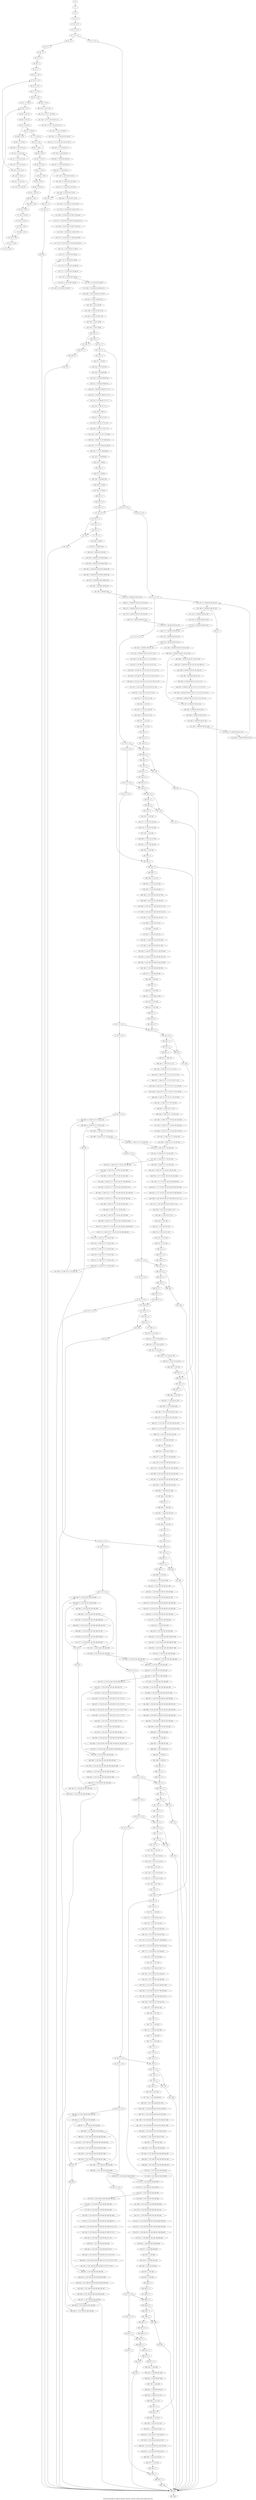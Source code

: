 digraph G {
graph [label="Control-flow-graph for register allocator (function _process_thread_shell_netperf_process)"]
0[label="0, 0: "];
1[label="1, 1: "];
2[label="2, 2: 0 "];
3[label="3, 3: 0 1 2 "];
4[label="4, 5: 0 1 2 3 4 "];
5[label="5, 6: 0 1 2 3 4 "];
6[label="6, 7: 0 1 2 3 4 "];
7[label="7, 8: 0 1 2 3 4 "];
8[label="8, 9: 0 1 2 3 4 "];
9[label="9, 10: 0 1 2 3 4 "];
10[label="10, 11: 0 1 2 3 4 "];
11[label="11, 12: 0 1 2 3 4 "];
12[label="12, 13: 0 1 2 3 4 "];
13[label="13, 14: 0 1 2 3 4 "];
14[label="14, 15: 0 1 2 3 4 "];
15[label="15, 16: 0 1 2 3 4 "];
16[label="16, 17: 0 1 2 3 4 "];
17[label="17, 18: 0 1 2 3 4 "];
18[label="18, 19: 0 1 2 3 4 "];
19[label="19, 20: 0 1 2 3 4 "];
20[label="20, 21: 0 1 2 3 4 "];
21[label="21, 22: 0 1 2 3 4 "];
22[label="22, 23: 0 1 2 3 4 "];
23[label="23, 24: 0 1 2 3 4 "];
24[label="24, 25: 0 1 2 3 4 "];
25[label="25, 26: 0 1 2 3 4 "];
26[label="26, 27: 0 1 2 3 4 "];
27[label="27, 28: 0 1 2 3 4 "];
28[label="28, 29: 0 1 2 3 4 "];
29[label="29, 30: 0 1 2 3 4 "];
30[label="30, 31: 0 1 2 3 4 "];
31[label="31, 32: 0 1 2 3 4 "];
32[label="32, 33: 0 1 2 3 4 "];
33[label="33, 34: 0 1 2 3 4 "];
34[label="34, 35: 0 1 2 3 4 "];
35[label="35, 36: 0 1 2 3 4 "];
36[label="36, 37: 0 1 2 3 4 "];
37[label="37, 38: 0 1 2 3 4 "];
38[label="38, 39: 0 1 2 "];
39[label="39, 40: 1 2 "];
40[label="40, 41: 1 2 "];
41[label="41, 43: 1 2 "];
42[label="42, 45: 1 2 "];
43[label="43, 47: 1 2 "];
44[label="44, 49: 1 2 "];
45[label="45, 51: 1 2 "];
46[label="46, 52: 1 2 5 6 "];
47[label="47, 54: 1 2 5 6 "];
48[label="48, 56: 1 2 5 6 7 "];
49[label="49, 57: 1 2 5 6 7 "];
50[label="50, 58: 1 2 5 6 "];
51[label="51, 61: 1 2 5 6 8 9 "];
52[label="52, 63: 1 2 8 9 "];
53[label="53, 65: 1 2 8 9 10 "];
54[label="54, 66: 1 2 8 9 10 "];
55[label="55, 67: 1 2 8 9 10 "];
56[label="56, 72: 1 2 8 9 10 "];
57[label="57, 77: 1 2 8 9 10 "];
58[label="58, 78: 1 2 8 9 "];
59[label="59, 82: 1 2 8 9 "];
60[label="60, 83: 1 2 8 9 "];
61[label="61, 85: 1 2 8 9 11 "];
62[label="62, 86: 1 2 8 9 11 "];
63[label="63, 87: 1 2 8 9 "];
64[label="64, 91: 1 2 8 9 "];
65[label="65, 92: 1 2 8 9 "];
66[label="66, 94: 1 2 8 9 12 "];
67[label="67, 95: 1 2 8 9 12 "];
68[label="68, 96: 1 2 8 9 "];
69[label="69, 100: 1 2 8 9 "];
70[label="70, 101: 1 2 8 9 "];
71[label="71, 103: 1 2 8 9 13 "];
72[label="72, 104: 1 2 8 9 13 "];
73[label="73, 105: 1 2 8 9 "];
74[label="74, 109: 1 2 8 9 "];
75[label="75, 110: 1 2 8 9 "];
76[label="76, 111: 1 2 8 9 "];
77[label="77, 113: 1 2 8 9 "];
78[label="78, 956: 1 2 8 9 "];
79[label="79, 957: 1 2 5 6 8 9 "];
80[label="80, 958: 1 2 5 6 8 9 14 15 "];
81[label="81, 115: 1 2 5 6 14 15 "];
82[label="82, 117: 1 2 5 6 14 15 16 "];
83[label="83, 118: 1 2 5 6 14 15 16 "];
84[label="84, 119: 1 2 5 6 14 15 "];
85[label="85, 123: 1 2 14 15 "];
86[label="86, 124: 1 2 5 6 14 15 "];
87[label="87, 125: 1 2 5 6 14 15 "];
88[label="88, 128: 1 2 5 6 "];
89[label="89, 129: 1 2 5 6 17 18 "];
90[label="90, 132: 1 2 5 6 17 18 19 20 "];
91[label="91, 133: 1 2 5 6 17 18 19 20 21 22 "];
92[label="92, 134: 1 2 5 6 17 18 19 20 21 22 "];
93[label="93, 135: 1 2 5 6 17 18 19 20 "];
94[label="94, 136: 1 2 17 18 19 20 23 24 25 26 "];
95[label="95, 137: 1 2 17 18 19 20 23 24 25 26 27 "];
96[label="96, 138: 1 2 17 18 19 20 27 "];
97[label="97, 139: 1 2 19 20 28 29 "];
98[label="98, 140: 1 2 19 20 28 29 30 31 "];
99[label="99, 141: 1 2 19 20 28 29 30 31 "];
100[label="100, 142: 1 2 19 20 30 31 "];
101[label="101, 145: 1 2 19 20 30 31 32 33 "];
102[label="102, 146: 1 2 19 20 30 31 32 33 34 "];
103[label="103, 147: 1 2 19 20 30 31 32 33 34 "];
104[label="104, 148: 1 2 19 20 30 31 32 33 "];
105[label="105, 150: 1 2 "];
106[label="106, 151: 1 2 "];
107[label="107, 155: 1 2 "];
108[label="108, 156: "];
109[label="109, 160: 1 2 19 20 30 31 32 33 "];
110[label="110, 161: 1 2 19 20 30 31 32 33 35 36 "];
111[label="111, 165: 1 2 19 20 30 31 35 36 37 38 "];
112[label="112, 166: 1 2 19 20 30 31 35 36 37 38 39 40 "];
113[label="113, 167: 1 2 19 20 30 31 35 36 37 38 39 40 41 42 "];
114[label="114, 168: 1 2 19 20 30 31 35 36 37 38 41 42 "];
115[label="115, 169: 1 2 19 20 30 31 35 36 37 38 "];
116[label="116, 170: 1 2 19 20 30 31 37 38 43 44 45 46 "];
117[label="117, 171: 1 2 19 20 30 31 37 38 43 44 45 46 47 "];
118[label="118, 172: 1 2 19 20 30 31 37 38 47 "];
119[label="119, 173: 1 2 19 20 30 31 48 49 "];
120[label="120, 174: 1 2 19 20 30 31 48 49 "];
121[label="121, 176: 1 2 19 20 30 31 48 49 50 "];
122[label="122, 177: 1 2 19 20 30 31 48 49 50 "];
123[label="123, 178: 1 2 19 20 30 31 48 49 "];
124[label="124, 181: 1 2 19 20 30 31 48 49 "];
125[label="125, 183: 1 2 19 20 30 31 48 49 "];
126[label="126, 184: 1 2 19 20 30 31 48 49 "];
127[label="127, 185: 1 2 19 20 30 31 48 49 51 52 "];
128[label="128, 186: 1 2 30 31 48 49 51 52 53 54 "];
129[label="129, 187: 1 2 30 31 48 49 53 54 "];
130[label="130, 188: 1 2 30 31 48 49 "];
131[label="131, 189: 1 2 30 31 55 56 57 58 "];
132[label="132, 190: 1 2 30 31 55 56 57 58 "];
133[label="133, 193: 1 2 30 31 59 60 "];
134[label="134, 195: 1 2 30 31 59 60 "];
135[label="135, 196: 1 2 "];
136[label="136, 199: 1 2 "];
137[label="137, 201: 1 2 "];
138[label="138, 202: 1 2 "];
139[label="139, 206: 1 2 "];
140[label="140, 207: "];
141[label="141, 211: 1 2 "];
142[label="142, 212: 1 2 "];
143[label="143, 216: 1 2 "];
144[label="144, 217: 1 2 61 62 "];
145[label="145, 218: 1 2 61 62 63 64 "];
146[label="146, 219: 1 2 63 64 65 66 "];
147[label="147, 220: 1 2 63 64 65 66 67 68 "];
148[label="148, 221: 1 2 63 64 67 68 69 70 "];
149[label="149, 222: 1 2 63 64 67 68 69 70 71 72 "];
150[label="150, 223: 1 2 63 64 67 68 69 70 71 72 "];
151[label="151, 224: 1 2 67 68 69 70 71 72 "];
152[label="152, 225: 1 2 69 70 71 72 "];
153[label="153, 226: 1 2 69 70 "];
154[label="154, 227: 1 2 69 70 73 74 "];
155[label="155, 228: 1 2 69 70 73 74 75 76 "];
156[label="156, 229: 1 2 69 70 75 76 77 78 "];
157[label="157, 230: 1 2 69 70 75 76 77 78 79 80 "];
158[label="158, 231: 1 2 69 70 75 76 79 80 81 82 "];
159[label="159, 232: 1 2 75 76 79 80 81 82 83 84 "];
160[label="160, 233: 1 2 75 76 79 80 83 84 "];
161[label="161, 234: 1 2 79 80 83 84 "];
162[label="162, 235: 1 2 83 84 "];
163[label="163, 236: 1 2 "];
164[label="164, 237: 1 2 85 86 "];
165[label="165, 238: 1 2 85 86 87 88 "];
166[label="166, 239: 1 2 87 88 "];
167[label="167, 240: 1 2 87 88 "];
168[label="168, 241: 1 2 "];
169[label="169, 243: 0 1 2 "];
170[label="170, 246: 0 1 2 "];
171[label="171, 247: 0 1 2 "];
172[label="172, 248: 0 1 2 "];
173[label="173, 251: 1 2 "];
174[label="174, 252: 1 2 "];
175[label="175, 254: "];
176[label="176, 255: "];
177[label="177, 257: 1 2 "];
178[label="178, 260: 1 2 89 90 "];
179[label="179, 261: 1 2 89 90 91 92 "];
180[label="180, 262: 1 2 89 90 91 92 93 94 "];
181[label="181, 263: 1 2 89 90 91 92 93 94 95 96 "];
182[label="182, 264: 1 2 89 90 91 92 95 96 97 98 "];
183[label="183, 265: 1 2 89 90 91 92 95 96 97 98 99 100 "];
184[label="184, 266: 1 2 89 90 91 92 95 96 97 98 99 100 "];
185[label="185, 267: 1 2 89 90 95 96 97 98 99 100 "];
186[label="186, 268: 1 2 89 90 97 98 99 100 "];
187[label="187, 269: 1 2 89 90 97 98 "];
188[label="188, 270: 1 2 89 90 97 98 101 102 "];
189[label="189, 271: 1 2 89 90 97 98 101 102 103 104 "];
190[label="190, 272: 1 2 89 90 97 98 101 102 103 104 "];
191[label="191, 273: 1 2 89 90 97 98 101 102 103 104 "];
192[label="192, 274: 1 2 89 90 97 98 101 102 "];
193[label="193, 276: 1 2 89 90 97 98 101 102 "];
194[label="194, 277: 1 2 89 90 97 98 101 102 "];
195[label="195, 278: 1 2 89 90 97 98 101 102 "];
196[label="196, 279: 1 2 89 90 97 98 101 102 "];
197[label="197, 282: 1 2 89 90 97 98 101 102 105 106 "];
198[label="198, 283: 1 2 89 90 97 98 101 102 105 106 "];
199[label="199, 286: 1 2 89 90 97 98 101 102 107 108 "];
200[label="200, 287: 1 2 89 90 97 98 101 102 107 108 109 110 "];
201[label="201, 288: 1 2 89 90 97 98 101 102 109 110 "];
202[label="202, 289: 1 2 89 90 97 98 101 102 "];
203[label="203, 290: 1 2 89 90 97 98 101 102 111 112 "];
204[label="204, 292: 1 2 89 90 97 98 101 102 111 112 113 114 "];
205[label="205, 294: 1 2 89 90 97 98 101 102 111 112 113 114 115 116 "];
206[label="206, 295: 1 2 89 90 97 98 101 102 111 112 115 116 "];
207[label="207, 297: 1 2 89 90 97 98 101 102 "];
208[label="208, 298: 1 2 89 90 97 98 101 102 "];
209[label="209, 299: 1 2 89 90 97 98 101 102 "];
210[label="210, 300: 1 2 89 90 97 98 101 102 "];
211[label="211, 301: 1 2 89 90 97 98 101 102 "];
212[label="212, 303: 0 1 2 89 90 97 98 101 102 "];
213[label="213, 306: 0 1 2 89 90 97 98 101 102 "];
214[label="214, 307: 0 1 2 89 90 97 98 101 102 "];
215[label="215, 308: 0 1 2 89 90 97 98 101 102 "];
216[label="216, 311: "];
217[label="217, 313: 1 2 89 90 97 98 101 102 "];
218[label="218, 320: 1 2 89 90 97 98 101 102 "];
219[label="219, 323: 1 2 89 90 97 98 101 102 "];
220[label="220, 324: 1 2 89 90 97 98 101 102 "];
221[label="221, 325: 1 2 89 90 97 98 101 102 117 118 "];
222[label="222, 326: 1 2 97 98 101 102 117 118 119 120 "];
223[label="223, 327: 1 2 97 98 101 102 119 120 121 122 "];
224[label="224, 328: 1 2 97 98 101 102 119 120 121 122 123 124 "];
225[label="225, 329: 1 2 97 98 101 102 119 120 123 124 125 126 "];
226[label="226, 330: 1 2 101 102 119 120 123 124 125 126 127 128 "];
227[label="227, 331: 1 2 101 102 119 120 123 124 127 128 "];
228[label="228, 332: 1 2 101 102 123 124 127 128 "];
229[label="229, 333: 1 2 101 102 127 128 "];
230[label="230, 334: 1 2 101 102 "];
231[label="231, 335: 1 2 101 102 129 130 "];
232[label="232, 336: 1 2 129 130 131 132 "];
233[label="233, 337: 1 2 131 132 "];
234[label="234, 338: 1 2 131 132 "];
235[label="235, 339: 1 2 "];
236[label="236, 341: 0 1 2 "];
237[label="237, 344: 0 1 2 "];
238[label="238, 345: 0 1 2 "];
239[label="239, 346: 0 1 2 "];
240[label="240, 349: 1 2 "];
241[label="241, 350: 1 2 "];
242[label="242, 352: "];
243[label="243, 353: "];
244[label="244, 355: 1 2 "];
245[label="245, 359: 0 1 2 "];
246[label="246, 362: 0 1 2 "];
247[label="247, 363: 0 1 2 "];
248[label="248, 364: 0 1 2 "];
249[label="249, 367: 1 2 "];
250[label="250, 368: 1 2 "];
251[label="251, 370: "];
252[label="252, 371: "];
253[label="253, 373: 1 2 "];
254[label="254, 376: 1 2 133 134 "];
255[label="255, 377: 1 2 133 134 135 136 "];
256[label="256, 378: 1 2 133 134 135 136 "];
257[label="257, 379: 1 2 133 134 "];
258[label="258, 380: 1 2 133 134 137 138 "];
259[label="259, 381: 1 2 137 138 139 140 "];
260[label="260, 382: 1 2 139 140 "];
261[label="261, 383: 1 2 "];
262[label="262, 384: 1 2 "];
263[label="263, 385: 1 2 "];
264[label="264, 389: 1 2 "];
265[label="265, 390: 1 2 141 142 "];
266[label="266, 391: 1 2 141 142 143 144 "];
267[label="267, 392: 1 2 143 144 145 146 "];
268[label="268, 393: 1 2 143 144 145 146 147 148 "];
269[label="269, 394: 1 2 143 144 147 148 149 150 "];
270[label="270, 395: 1 2 143 144 147 148 149 150 151 152 "];
271[label="271, 396: 1 2 143 144 147 148 149 150 151 152 "];
272[label="272, 397: 1 2 147 148 149 150 151 152 "];
273[label="273, 398: 1 2 149 150 151 152 "];
274[label="274, 399: 1 2 149 150 "];
275[label="275, 400: 1 2 149 150 153 154 "];
276[label="276, 401: 1 2 149 150 153 154 155 156 "];
277[label="277, 402: 1 2 149 150 155 156 157 158 "];
278[label="278, 403: 1 2 149 150 155 156 157 158 159 160 "];
279[label="279, 404: 1 2 149 150 155 156 159 160 161 162 "];
280[label="280, 405: 1 2 155 156 159 160 161 162 163 164 "];
281[label="281, 406: 1 2 155 156 159 160 163 164 "];
282[label="282, 407: 1 2 159 160 163 164 "];
283[label="283, 408: 1 2 163 164 "];
284[label="284, 409: 1 2 "];
285[label="285, 410: 1 2 165 166 "];
286[label="286, 411: 1 2 165 166 167 168 "];
287[label="287, 412: 1 2 167 168 "];
288[label="288, 413: 1 2 167 168 "];
289[label="289, 414: 1 2 "];
290[label="290, 416: 0 1 2 "];
291[label="291, 419: 0 1 2 "];
292[label="292, 420: 0 1 2 "];
293[label="293, 421: 0 1 2 "];
294[label="294, 424: 1 2 "];
295[label="295, 425: 1 2 "];
296[label="296, 427: "];
297[label="297, 428: "];
298[label="298, 430: 1 2 "];
299[label="299, 433: 1 2 169 170 "];
300[label="300, 434: 1 2 169 170 171 172 "];
301[label="301, 435: 1 2 169 170 171 172 173 174 "];
302[label="302, 436: 1 2 169 170 171 172 173 174 175 176 "];
303[label="303, 437: 1 2 169 170 171 172 175 176 177 178 "];
304[label="304, 438: 1 2 169 170 171 172 175 176 177 178 179 180 "];
305[label="305, 439: 1 2 169 170 171 172 175 176 177 178 179 180 "];
306[label="306, 440: 1 2 169 170 175 176 177 178 179 180 "];
307[label="307, 441: 1 2 169 170 177 178 179 180 "];
308[label="308, 442: 1 2 169 170 177 178 "];
309[label="309, 443: 1 2 169 170 177 178 181 182 "];
310[label="310, 444: 1 2 169 170 177 178 181 182 183 184 "];
311[label="311, 445: 1 2 169 170 177 178 181 182 183 184 "];
312[label="312, 446: 1 2 169 170 177 178 181 182 183 184 "];
313[label="313, 447: 1 2 169 170 177 178 181 182 "];
314[label="314, 449: 1 2 169 170 177 178 181 182 "];
315[label="315, 450: 1 2 169 170 177 178 181 182 "];
316[label="316, 451: 1 2 169 170 177 178 181 182 "];
317[label="317, 452: 1 2 169 170 177 178 181 182 "];
318[label="318, 455: 1 2 169 170 177 178 181 182 185 186 "];
319[label="319, 456: 1 2 169 170 177 178 181 182 185 186 "];
320[label="320, 459: 1 2 169 170 177 178 181 182 187 188 "];
321[label="321, 460: 1 2 169 170 177 178 181 182 187 188 189 190 "];
322[label="322, 461: 1 2 169 170 177 178 181 182 189 190 191 192 "];
323[label="323, 462: 1 2 169 170 177 178 181 182 189 190 191 192 193 194 "];
324[label="324, 463: 1 2 169 170 177 178 181 182 189 190 193 194 "];
325[label="325, 464: 1 2 169 170 177 178 181 182 193 194 "];
326[label="326, 465: 1 2 169 170 177 178 181 182 "];
327[label="327, 466: 1 2 169 170 177 178 181 182 195 196 "];
328[label="328, 468: 1 2 169 170 177 178 181 182 195 196 197 198 "];
329[label="329, 470: 1 2 169 170 177 178 181 182 195 196 197 198 199 200 "];
330[label="330, 471: 1 2 169 170 177 178 181 182 195 196 199 200 "];
331[label="331, 473: 1 2 169 170 177 178 181 182 "];
332[label="332, 474: 1 2 169 170 177 178 181 182 "];
333[label="333, 475: 1 2 169 170 177 178 181 182 "];
334[label="334, 476: 1 2 169 170 177 178 181 182 "];
335[label="335, 477: 1 2 169 170 177 178 181 182 "];
336[label="336, 479: 0 1 2 169 170 177 178 181 182 "];
337[label="337, 482: 0 1 2 169 170 177 178 181 182 "];
338[label="338, 483: 0 1 2 169 170 177 178 181 182 "];
339[label="339, 484: 0 1 2 169 170 177 178 181 182 "];
340[label="340, 487: "];
341[label="341, 489: 1 2 169 170 177 178 181 182 "];
342[label="342, 496: 1 2 169 170 177 178 181 182 "];
343[label="343, 499: 1 2 169 170 177 178 181 182 "];
344[label="344, 500: 1 2 169 170 177 178 181 182 "];
345[label="345, 501: 1 2 169 170 177 178 181 182 201 202 "];
346[label="346, 502: 1 2 177 178 181 182 201 202 203 204 "];
347[label="347, 503: 1 2 177 178 181 182 203 204 205 206 "];
348[label="348, 504: 1 2 177 178 181 182 203 204 205 206 207 208 "];
349[label="349, 505: 1 2 177 178 181 182 203 204 207 208 209 210 "];
350[label="350, 506: 1 2 181 182 203 204 207 208 209 210 211 212 "];
351[label="351, 507: 1 2 181 182 203 204 207 208 211 212 "];
352[label="352, 508: 1 2 181 182 207 208 211 212 "];
353[label="353, 509: 1 2 181 182 211 212 "];
354[label="354, 510: 1 2 181 182 "];
355[label="355, 511: 1 2 181 182 213 214 "];
356[label="356, 512: 1 2 213 214 215 216 "];
357[label="357, 513: 1 2 215 216 "];
358[label="358, 514: 1 2 215 216 "];
359[label="359, 515: 1 2 "];
360[label="360, 517: 0 1 2 "];
361[label="361, 520: 0 1 2 "];
362[label="362, 521: 0 1 2 "];
363[label="363, 522: 0 1 2 "];
364[label="364, 525: 1 2 "];
365[label="365, 526: 1 2 "];
366[label="366, 528: "];
367[label="367, 529: "];
368[label="368, 531: 1 2 "];
369[label="369, 535: 0 1 2 "];
370[label="370, 538: 0 1 2 "];
371[label="371, 539: 0 1 2 "];
372[label="372, 540: 0 1 2 "];
373[label="373, 543: 1 2 "];
374[label="374, 544: 1 2 "];
375[label="375, 546: "];
376[label="376, 547: "];
377[label="377, 549: 1 2 "];
378[label="378, 552: 1 2 217 218 "];
379[label="379, 553: 1 2 217 218 219 220 "];
380[label="380, 554: 1 2 217 218 219 220 "];
381[label="381, 555: 1 2 217 218 "];
382[label="382, 556: 1 2 217 218 221 222 "];
383[label="383, 557: 1 2 221 222 223 224 "];
384[label="384, 558: 1 2 223 224 "];
385[label="385, 559: 1 2 "];
386[label="386, 560: 1 2 "];
387[label="387, 561: 1 2 "];
388[label="388, 565: 1 2 "];
389[label="389, 566: 1 2 225 226 "];
390[label="390, 567: 1 2 225 226 227 228 "];
391[label="391, 568: 1 2 227 228 229 230 "];
392[label="392, 569: 1 2 227 228 229 230 231 232 "];
393[label="393, 570: 1 2 227 228 231 232 233 234 "];
394[label="394, 571: 1 2 227 228 231 232 233 234 235 236 "];
395[label="395, 572: 1 2 227 228 231 232 233 234 235 236 "];
396[label="396, 573: 1 2 231 232 233 234 235 236 "];
397[label="397, 574: 1 2 233 234 235 236 "];
398[label="398, 575: 1 2 233 234 "];
399[label="399, 576: 1 2 233 234 237 238 "];
400[label="400, 577: 1 2 233 234 237 238 239 240 "];
401[label="401, 578: 1 2 233 234 239 240 241 242 "];
402[label="402, 579: 1 2 233 234 239 240 241 242 243 244 "];
403[label="403, 580: 1 2 233 234 239 240 243 244 245 246 "];
404[label="404, 581: 1 2 239 240 243 244 245 246 247 248 "];
405[label="405, 582: 1 2 239 240 243 244 247 248 "];
406[label="406, 583: 1 2 243 244 247 248 "];
407[label="407, 584: 1 2 247 248 "];
408[label="408, 585: 1 2 "];
409[label="409, 586: 1 2 249 250 "];
410[label="410, 587: 1 2 249 250 251 252 "];
411[label="411, 588: 1 2 251 252 "];
412[label="412, 589: 1 2 251 252 "];
413[label="413, 590: 1 2 "];
414[label="414, 592: 0 1 2 "];
415[label="415, 595: 0 1 2 "];
416[label="416, 596: 0 1 2 "];
417[label="417, 597: 0 1 2 "];
418[label="418, 600: 1 2 "];
419[label="419, 601: 1 2 "];
420[label="420, 603: "];
421[label="421, 604: "];
422[label="422, 606: 1 2 "];
423[label="423, 609: 1 2 253 254 "];
424[label="424, 610: 1 2 253 254 255 256 "];
425[label="425, 611: 1 2 253 254 255 256 257 258 "];
426[label="426, 612: 1 2 253 254 255 256 257 258 259 260 "];
427[label="427, 613: 1 2 253 254 255 256 259 260 261 262 "];
428[label="428, 614: 1 2 253 254 255 256 259 260 261 262 263 264 "];
429[label="429, 615: 1 2 253 254 255 256 259 260 261 262 263 264 "];
430[label="430, 616: 1 2 253 254 259 260 261 262 263 264 "];
431[label="431, 617: 1 2 253 254 261 262 263 264 "];
432[label="432, 618: 1 2 253 254 261 262 "];
433[label="433, 619: 1 2 253 254 261 262 265 266 "];
434[label="434, 620: 1 2 253 254 261 262 265 266 267 268 "];
435[label="435, 621: 1 2 253 254 261 262 265 266 267 268 "];
436[label="436, 622: 1 2 253 254 261 262 265 266 267 268 "];
437[label="437, 623: 1 2 253 254 261 262 265 266 "];
438[label="438, 625: 1 2 253 254 261 262 265 266 "];
439[label="439, 626: 1 2 253 254 261 262 265 266 "];
440[label="440, 627: 1 2 253 254 261 262 265 266 "];
441[label="441, 628: 1 2 253 254 261 262 265 266 "];
442[label="442, 631: 1 2 253 254 261 262 265 266 269 270 "];
443[label="443, 632: 1 2 253 254 261 262 265 266 269 270 "];
444[label="444, 635: 1 2 253 254 261 262 265 266 271 272 "];
445[label="445, 636: 1 2 253 254 261 262 265 266 271 272 273 274 "];
446[label="446, 637: 1 2 253 254 261 262 265 266 273 274 275 276 "];
447[label="447, 638: 1 2 253 254 261 262 265 266 273 274 275 276 277 278 "];
448[label="448, 639: 1 2 253 254 261 262 265 266 273 274 277 278 "];
449[label="449, 640: 1 2 253 254 261 262 265 266 277 278 "];
450[label="450, 641: 1 2 253 254 261 262 265 266 "];
451[label="451, 642: 1 2 253 254 261 262 265 266 279 280 "];
452[label="452, 644: 1 2 253 254 261 262 265 266 279 280 281 282 "];
453[label="453, 646: 1 2 253 254 261 262 265 266 279 280 281 282 283 284 "];
454[label="454, 647: 1 2 253 254 261 262 265 266 279 280 283 284 "];
455[label="455, 648: 1 2 253 254 261 262 265 266 "];
456[label="456, 649: 1 2 253 254 261 262 265 266 285 286 "];
457[label="457, 650: 1 2 253 254 261 262 265 266 285 286 287 288 "];
458[label="458, 651: 1 2 253 254 261 262 265 266 287 288 "];
459[label="459, 652: 1 2 253 254 261 262 265 266 287 288 "];
460[label="460, 653: 1 2 253 254 261 262 265 266 "];
461[label="461, 655: 0 1 2 253 254 261 262 265 266 "];
462[label="462, 658: 0 1 2 253 254 261 262 265 266 "];
463[label="463, 659: 0 1 2 253 254 261 262 265 266 "];
464[label="464, 660: 0 1 2 253 254 261 262 265 266 "];
465[label="465, 663: 1 2 253 254 261 262 265 266 "];
466[label="466, 664: 1 2 253 254 261 262 265 266 "];
467[label="467, 667: 1 2 253 254 261 262 265 266 289 290 "];
468[label="468, 668: 1 2 253 254 261 262 265 266 289 290 291 292 "];
469[label="469, 669: 1 2 253 254 261 262 265 266 291 292 "];
470[label="470, 670: 1 2 253 254 261 262 265 266 293 294 "];
471[label="471, 671: 1 2 253 254 261 262 265 266 293 294 "];
472[label="472, 673: "];
473[label="473, 674: "];
474[label="474, 676: 1 2 253 254 261 262 265 266 "];
475[label="475, 680: 1 2 253 254 261 262 265 266 "];
476[label="476, 683: 1 2 253 254 261 262 265 266 "];
477[label="477, 684: 1 2 253 254 261 262 265 266 "];
478[label="478, 685: 1 2 253 254 261 262 265 266 295 296 "];
479[label="479, 686: 1 2 261 262 265 266 295 296 297 298 "];
480[label="480, 687: 1 2 261 262 265 266 297 298 299 300 "];
481[label="481, 688: 1 2 261 262 265 266 297 298 299 300 301 302 "];
482[label="482, 689: 1 2 261 262 265 266 297 298 301 302 303 304 "];
483[label="483, 690: 1 2 265 266 297 298 301 302 303 304 305 306 "];
484[label="484, 691: 1 2 265 266 297 298 301 302 305 306 "];
485[label="485, 692: 1 2 265 266 301 302 305 306 "];
486[label="486, 693: 1 2 265 266 305 306 "];
487[label="487, 694: 1 2 265 266 "];
488[label="488, 695: 1 2 265 266 307 308 "];
489[label="489, 696: 1 2 307 308 309 310 "];
490[label="490, 697: 1 2 309 310 "];
491[label="491, 698: 1 2 309 310 "];
492[label="492, 699: 1 2 "];
493[label="493, 701: 0 1 2 "];
494[label="494, 704: 0 1 2 "];
495[label="495, 705: 0 1 2 "];
496[label="496, 706: 0 1 2 "];
497[label="497, 709: 1 2 "];
498[label="498, 710: 1 2 "];
499[label="499, 712: "];
500[label="500, 713: "];
501[label="501, 715: 1 2 "];
502[label="502, 719: 0 1 2 "];
503[label="503, 722: 0 1 2 "];
504[label="504, 723: 0 1 2 "];
505[label="505, 724: 0 1 2 "];
506[label="506, 727: 1 2 "];
507[label="507, 728: 1 2 "];
508[label="508, 730: "];
509[label="509, 731: "];
510[label="510, 733: 1 2 "];
511[label="511, 736: 1 2 311 312 "];
512[label="512, 737: 1 2 311 312 313 314 "];
513[label="513, 738: 1 2 311 312 313 314 "];
514[label="514, 739: 1 2 311 312 "];
515[label="515, 740: 1 2 311 312 315 316 "];
516[label="516, 741: 1 2 315 316 317 318 "];
517[label="517, 742: 1 2 317 318 "];
518[label="518, 743: 1 2 "];
519[label="519, 744: 1 2 "];
520[label="520, 745: 1 2 "];
521[label="521, 749: 1 2 "];
522[label="522, 750: 1 2 319 320 "];
523[label="523, 751: 1 2 319 320 321 322 "];
524[label="524, 752: 1 2 321 322 323 324 "];
525[label="525, 753: 1 2 321 322 323 324 325 326 "];
526[label="526, 754: 1 2 321 322 325 326 327 328 "];
527[label="527, 755: 1 2 321 322 325 326 327 328 329 330 "];
528[label="528, 756: 1 2 321 322 325 326 327 328 329 330 "];
529[label="529, 757: 1 2 325 326 327 328 329 330 "];
530[label="530, 758: 1 2 327 328 329 330 "];
531[label="531, 759: 1 2 327 328 "];
532[label="532, 760: 1 2 327 328 331 332 "];
533[label="533, 761: 1 2 327 328 331 332 333 334 "];
534[label="534, 762: 1 2 327 328 333 334 335 336 "];
535[label="535, 763: 1 2 327 328 333 334 335 336 337 338 "];
536[label="536, 764: 1 2 327 328 333 334 337 338 339 340 "];
537[label="537, 765: 1 2 333 334 337 338 339 340 341 342 "];
538[label="538, 766: 1 2 333 334 337 338 341 342 "];
539[label="539, 767: 1 2 337 338 341 342 "];
540[label="540, 768: 1 2 341 342 "];
541[label="541, 769: 1 2 "];
542[label="542, 770: 1 2 343 344 "];
543[label="543, 771: 1 2 343 344 345 346 "];
544[label="544, 772: 1 2 345 346 "];
545[label="545, 773: 1 2 345 346 "];
546[label="546, 774: 1 2 "];
547[label="547, 776: 0 1 2 "];
548[label="548, 779: 0 1 2 "];
549[label="549, 780: 0 1 2 "];
550[label="550, 781: 0 1 2 "];
551[label="551, 784: 1 2 "];
552[label="552, 785: 1 2 "];
553[label="553, 787: "];
554[label="554, 788: "];
555[label="555, 790: 1 2 "];
556[label="556, 793: 1 2 347 348 "];
557[label="557, 794: 1 2 347 348 349 350 "];
558[label="558, 795: 1 2 347 348 349 350 351 352 "];
559[label="559, 796: 1 2 347 348 349 350 351 352 353 354 "];
560[label="560, 797: 1 2 347 348 349 350 353 354 355 356 "];
561[label="561, 798: 1 2 347 348 349 350 353 354 355 356 357 358 "];
562[label="562, 799: 1 2 347 348 349 350 353 354 355 356 357 358 "];
563[label="563, 800: 1 2 347 348 353 354 355 356 357 358 "];
564[label="564, 801: 1 2 347 348 355 356 357 358 "];
565[label="565, 802: 1 2 347 348 355 356 "];
566[label="566, 803: 1 2 347 348 355 356 359 360 "];
567[label="567, 804: 1 2 347 348 355 356 359 360 361 362 "];
568[label="568, 805: 1 2 347 348 355 356 359 360 361 362 "];
569[label="569, 806: 1 2 347 348 355 356 359 360 361 362 "];
570[label="570, 807: 1 2 347 348 355 356 359 360 "];
571[label="571, 809: 1 2 347 348 355 356 359 360 "];
572[label="572, 810: 1 2 347 348 355 356 359 360 "];
573[label="573, 811: 1 2 347 348 355 356 359 360 "];
574[label="574, 812: 1 2 347 348 355 356 359 360 "];
575[label="575, 815: 1 2 347 348 355 356 359 360 363 364 "];
576[label="576, 816: 1 2 347 348 355 356 359 360 363 364 "];
577[label="577, 819: 1 2 347 348 355 356 359 360 365 366 "];
578[label="578, 820: 1 2 347 348 355 356 359 360 365 366 367 368 "];
579[label="579, 821: 1 2 347 348 355 356 359 360 367 368 369 370 "];
580[label="580, 822: 1 2 347 348 355 356 359 360 367 368 369 370 371 372 "];
581[label="581, 823: 1 2 347 348 355 356 359 360 367 368 371 372 "];
582[label="582, 824: 1 2 347 348 355 356 359 360 371 372 "];
583[label="583, 825: 1 2 347 348 355 356 359 360 "];
584[label="584, 826: 1 2 347 348 355 356 359 360 373 374 "];
585[label="585, 828: 1 2 347 348 355 356 359 360 373 374 375 376 "];
586[label="586, 830: 1 2 347 348 355 356 359 360 373 374 375 376 377 378 "];
587[label="587, 831: 1 2 347 348 355 356 359 360 373 374 377 378 "];
588[label="588, 832: 1 2 347 348 355 356 359 360 "];
589[label="589, 833: 1 2 347 348 355 356 359 360 379 380 "];
590[label="590, 834: 1 2 347 348 355 356 359 360 379 380 381 382 "];
591[label="591, 835: 1 2 347 348 355 356 359 360 381 382 "];
592[label="592, 836: 1 2 347 348 355 356 359 360 381 382 "];
593[label="593, 837: 1 2 347 348 355 356 359 360 "];
594[label="594, 839: 0 1 2 347 348 355 356 359 360 "];
595[label="595, 842: 0 1 2 347 348 355 356 359 360 "];
596[label="596, 843: 0 1 2 347 348 355 356 359 360 "];
597[label="597, 844: 0 1 2 347 348 355 356 359 360 "];
598[label="598, 847: 1 2 347 348 355 356 359 360 "];
599[label="599, 848: 1 2 347 348 355 356 359 360 "];
600[label="600, 851: 1 2 347 348 355 356 359 360 383 384 "];
601[label="601, 852: 1 2 347 348 355 356 359 360 383 384 385 386 "];
602[label="602, 853: 1 2 347 348 355 356 359 360 385 386 "];
603[label="603, 854: 1 2 347 348 355 356 359 360 387 388 "];
604[label="604, 855: 1 2 347 348 355 356 359 360 387 388 "];
605[label="605, 857: "];
606[label="606, 858: "];
607[label="607, 860: 1 2 347 348 355 356 359 360 "];
608[label="608, 864: 1 2 347 348 355 356 359 360 "];
609[label="609, 867: 1 2 347 348 355 356 359 360 "];
610[label="610, 868: 1 2 347 348 355 356 359 360 "];
611[label="611, 869: 1 2 347 348 355 356 359 360 389 390 "];
612[label="612, 870: 1 2 355 356 359 360 389 390 391 392 "];
613[label="613, 871: 1 2 355 356 359 360 391 392 393 394 "];
614[label="614, 872: 1 2 355 356 359 360 391 392 393 394 395 396 "];
615[label="615, 873: 1 2 355 356 359 360 391 392 395 396 397 398 "];
616[label="616, 874: 1 2 359 360 391 392 395 396 397 398 399 400 "];
617[label="617, 875: 1 2 359 360 391 392 395 396 399 400 "];
618[label="618, 876: 1 2 359 360 395 396 399 400 "];
619[label="619, 877: 1 2 359 360 399 400 "];
620[label="620, 878: 1 2 359 360 "];
621[label="621, 879: 1 2 359 360 401 402 "];
622[label="622, 880: 1 2 401 402 403 404 "];
623[label="623, 881: 1 2 403 404 "];
624[label="624, 882: 1 2 403 404 "];
625[label="625, 883: 1 2 "];
626[label="626, 885: 0 1 2 "];
627[label="627, 888: 0 1 2 "];
628[label="628, 889: 0 1 2 "];
629[label="629, 890: 0 1 2 "];
630[label="630, 893: 1 2 "];
631[label="631, 894: 1 2 "];
632[label="632, 896: "];
633[label="633, 897: "];
634[label="634, 899: 1 2 "];
635[label="635, 903: 0 1 2 "];
636[label="636, 906: 0 1 2 "];
637[label="637, 907: 0 1 2 "];
638[label="638, 908: 0 1 2 "];
639[label="639, 911: 1 2 "];
640[label="640, 912: 1 2 "];
641[label="641, 914: "];
642[label="642, 915: "];
643[label="643, 917: 1 2 "];
644[label="644, 920: 1 2 405 406 "];
645[label="645, 921: 1 2 405 406 407 408 "];
646[label="646, 922: 1 2 405 406 407 408 "];
647[label="647, 923: 1 2 405 406 "];
648[label="648, 924: 1 2 405 406 409 410 "];
649[label="649, 925: 1 2 409 410 411 412 "];
650[label="650, 926: 1 2 411 412 "];
651[label="651, 927: 1 2 "];
652[label="652, 928: 1 2 "];
653[label="653, 929: 1 2 413 414 "];
654[label="654, 930: 1 2 413 414 415 416 "];
655[label="655, 931: 1 2 415 416 417 418 "];
656[label="656, 932: 1 2 415 416 417 418 419 420 "];
657[label="657, 933: 1 2 415 416 419 420 421 422 "];
658[label="658, 934: 1 2 415 416 419 420 421 422 423 424 "];
659[label="659, 935: 1 2 415 416 419 420 423 424 "];
660[label="660, 936: 1 2 419 420 423 424 "];
661[label="661, 937: 1 2 423 424 "];
662[label="662, 938: 1 2 "];
663[label="663, 939: 1 2 "];
664[label="664, 943: 1 2 "];
665[label="665, 944: "];
666[label="666, 945: "];
667[label="667, 946: "];
0->1 ;
1->2 ;
2->3 ;
3->4 ;
4->5 ;
5->6 ;
6->7 ;
6->40 ;
7->8 ;
8->9 ;
8->171 ;
9->10 ;
10->11 ;
10->214 ;
11->12 ;
12->13 ;
12->238 ;
13->14 ;
14->15 ;
14->247 ;
15->16 ;
16->17 ;
16->292 ;
17->18 ;
18->19 ;
18->338 ;
19->20 ;
20->21 ;
20->362 ;
21->22 ;
22->23 ;
22->371 ;
23->24 ;
24->25 ;
24->416 ;
25->26 ;
26->27 ;
26->463 ;
27->28 ;
28->29 ;
28->495 ;
29->30 ;
30->31 ;
30->504 ;
31->32 ;
32->33 ;
32->549 ;
33->34 ;
34->35 ;
34->596 ;
35->36 ;
36->37 ;
36->628 ;
37->38 ;
38->39 ;
38->637 ;
39->663 ;
40->41 ;
41->42 ;
42->43 ;
43->44 ;
44->45 ;
45->46 ;
46->47 ;
47->48 ;
48->49 ;
49->50 ;
50->51 ;
50->88 ;
51->52 ;
52->53 ;
53->54 ;
54->55 ;
55->56 ;
55->78 ;
56->57 ;
56->78 ;
57->58 ;
58->59 ;
58->60 ;
59->60 ;
60->61 ;
61->62 ;
62->63 ;
63->64 ;
63->65 ;
64->65 ;
65->66 ;
66->67 ;
67->68 ;
68->69 ;
68->70 ;
69->70 ;
70->71 ;
71->72 ;
72->73 ;
73->74 ;
73->75 ;
74->75 ;
75->76 ;
76->77 ;
77->52 ;
78->79 ;
79->80 ;
80->81 ;
81->82 ;
82->83 ;
83->84 ;
84->85 ;
84->47 ;
85->86 ;
86->87 ;
87->81 ;
88->89 ;
89->90 ;
90->91 ;
91->92 ;
92->93 ;
93->94 ;
94->95 ;
95->96 ;
96->97 ;
97->98 ;
98->99 ;
99->100 ;
100->101 ;
100->105 ;
101->102 ;
102->103 ;
103->104 ;
104->105 ;
104->109 ;
105->106 ;
106->107 ;
107->108 ;
108->666 ;
109->110 ;
110->111 ;
111->112 ;
112->113 ;
113->114 ;
114->115 ;
115->116 ;
116->117 ;
117->118 ;
118->119 ;
119->120 ;
120->121 ;
121->122 ;
122->123 ;
123->124 ;
123->126 ;
124->125 ;
125->120 ;
126->127 ;
127->128 ;
128->129 ;
129->130 ;
130->131 ;
131->132 ;
132->133 ;
133->134 ;
134->135 ;
135->136 ;
135->137 ;
136->137 ;
136->141 ;
137->138 ;
138->139 ;
139->140 ;
140->666 ;
141->142 ;
142->143 ;
142->262 ;
143->144 ;
144->145 ;
145->146 ;
146->147 ;
147->148 ;
148->149 ;
149->150 ;
150->151 ;
151->152 ;
152->153 ;
153->154 ;
154->155 ;
155->156 ;
156->157 ;
157->158 ;
158->159 ;
159->160 ;
160->161 ;
161->162 ;
162->163 ;
163->164 ;
164->165 ;
165->166 ;
166->167 ;
167->168 ;
168->169 ;
169->170 ;
170->171 ;
171->172 ;
172->173 ;
172->175 ;
173->174 ;
174->175 ;
174->177 ;
175->176 ;
176->666 ;
177->178 ;
178->179 ;
179->180 ;
180->181 ;
181->182 ;
182->183 ;
183->184 ;
184->185 ;
185->186 ;
186->187 ;
187->188 ;
188->189 ;
189->190 ;
190->191 ;
191->192 ;
192->193 ;
193->194 ;
194->195 ;
195->196 ;
196->197 ;
196->220 ;
197->198 ;
198->199 ;
198->207 ;
199->200 ;
200->201 ;
201->202 ;
202->203 ;
203->204 ;
204->205 ;
205->206 ;
206->207 ;
207->208 ;
208->209 ;
209->210 ;
210->211 ;
211->212 ;
212->213 ;
213->214 ;
214->215 ;
215->216 ;
215->217 ;
216->666 ;
217->218 ;
218->219 ;
219->194 ;
220->221 ;
221->222 ;
222->223 ;
223->224 ;
224->225 ;
225->226 ;
226->227 ;
227->228 ;
228->229 ;
229->230 ;
230->231 ;
231->232 ;
232->233 ;
233->234 ;
234->235 ;
235->236 ;
236->237 ;
237->238 ;
238->239 ;
239->240 ;
239->242 ;
240->241 ;
241->242 ;
241->244 ;
242->243 ;
243->666 ;
244->245 ;
245->246 ;
246->247 ;
247->248 ;
248->249 ;
248->251 ;
249->250 ;
250->251 ;
250->253 ;
251->252 ;
252->666 ;
253->254 ;
254->255 ;
255->256 ;
256->257 ;
257->258 ;
258->259 ;
259->260 ;
260->261 ;
261->262 ;
262->263 ;
263->264 ;
263->386 ;
264->265 ;
265->266 ;
266->267 ;
267->268 ;
268->269 ;
269->270 ;
270->271 ;
271->272 ;
272->273 ;
273->274 ;
274->275 ;
275->276 ;
276->277 ;
277->278 ;
278->279 ;
279->280 ;
280->281 ;
281->282 ;
282->283 ;
283->284 ;
284->285 ;
285->286 ;
286->287 ;
287->288 ;
288->289 ;
289->290 ;
290->291 ;
291->292 ;
292->293 ;
293->294 ;
293->296 ;
294->295 ;
295->296 ;
295->298 ;
296->297 ;
297->666 ;
298->299 ;
299->300 ;
300->301 ;
301->302 ;
302->303 ;
303->304 ;
304->305 ;
305->306 ;
306->307 ;
307->308 ;
308->309 ;
309->310 ;
310->311 ;
311->312 ;
312->313 ;
313->314 ;
314->315 ;
315->316 ;
316->317 ;
317->318 ;
317->344 ;
318->319 ;
319->320 ;
319->331 ;
320->321 ;
321->322 ;
322->323 ;
323->324 ;
324->325 ;
325->326 ;
326->327 ;
327->328 ;
328->329 ;
329->330 ;
330->331 ;
331->332 ;
332->333 ;
333->334 ;
334->335 ;
335->336 ;
336->337 ;
337->338 ;
338->339 ;
339->340 ;
339->341 ;
340->666 ;
341->342 ;
342->343 ;
343->315 ;
344->345 ;
345->346 ;
346->347 ;
347->348 ;
348->349 ;
349->350 ;
350->351 ;
351->352 ;
352->353 ;
353->354 ;
354->355 ;
355->356 ;
356->357 ;
357->358 ;
358->359 ;
359->360 ;
360->361 ;
361->362 ;
362->363 ;
363->364 ;
363->366 ;
364->365 ;
365->366 ;
365->368 ;
366->367 ;
367->666 ;
368->369 ;
369->370 ;
370->371 ;
371->372 ;
372->373 ;
372->375 ;
373->374 ;
374->375 ;
374->377 ;
375->376 ;
376->666 ;
377->378 ;
378->379 ;
379->380 ;
380->381 ;
381->382 ;
382->383 ;
383->384 ;
384->385 ;
385->386 ;
386->387 ;
387->388 ;
387->519 ;
388->389 ;
389->390 ;
390->391 ;
391->392 ;
392->393 ;
393->394 ;
394->395 ;
395->396 ;
396->397 ;
397->398 ;
398->399 ;
399->400 ;
400->401 ;
401->402 ;
402->403 ;
403->404 ;
404->405 ;
405->406 ;
406->407 ;
407->408 ;
408->409 ;
409->410 ;
410->411 ;
411->412 ;
412->413 ;
413->414 ;
414->415 ;
415->416 ;
416->417 ;
417->418 ;
417->420 ;
418->419 ;
419->420 ;
419->422 ;
420->421 ;
421->666 ;
422->423 ;
423->424 ;
424->425 ;
425->426 ;
426->427 ;
427->428 ;
428->429 ;
429->430 ;
430->431 ;
431->432 ;
432->433 ;
433->434 ;
434->435 ;
435->436 ;
436->437 ;
437->438 ;
438->439 ;
439->440 ;
440->441 ;
441->442 ;
441->477 ;
442->443 ;
443->444 ;
443->455 ;
444->445 ;
445->446 ;
446->447 ;
447->448 ;
448->449 ;
449->450 ;
450->451 ;
451->452 ;
452->453 ;
453->454 ;
454->455 ;
455->456 ;
456->457 ;
457->458 ;
458->459 ;
459->460 ;
460->461 ;
461->462 ;
462->463 ;
463->464 ;
464->465 ;
464->472 ;
465->466 ;
466->467 ;
466->474 ;
467->468 ;
468->469 ;
469->470 ;
470->471 ;
471->472 ;
471->474 ;
472->473 ;
473->666 ;
474->475 ;
475->476 ;
476->439 ;
477->478 ;
478->479 ;
479->480 ;
480->481 ;
481->482 ;
482->483 ;
483->484 ;
484->485 ;
485->486 ;
486->487 ;
487->488 ;
488->489 ;
489->490 ;
490->491 ;
491->492 ;
492->493 ;
493->494 ;
494->495 ;
495->496 ;
496->497 ;
496->499 ;
497->498 ;
498->499 ;
498->501 ;
499->500 ;
500->666 ;
501->502 ;
502->503 ;
503->504 ;
504->505 ;
505->506 ;
505->508 ;
506->507 ;
507->508 ;
507->510 ;
508->509 ;
509->666 ;
510->511 ;
511->512 ;
512->513 ;
513->514 ;
514->515 ;
515->516 ;
516->517 ;
517->518 ;
518->519 ;
519->520 ;
520->521 ;
520->652 ;
521->522 ;
522->523 ;
523->524 ;
524->525 ;
525->526 ;
526->527 ;
527->528 ;
528->529 ;
529->530 ;
530->531 ;
531->532 ;
532->533 ;
533->534 ;
534->535 ;
535->536 ;
536->537 ;
537->538 ;
538->539 ;
539->540 ;
540->541 ;
541->542 ;
542->543 ;
543->544 ;
544->545 ;
545->546 ;
546->547 ;
547->548 ;
548->549 ;
549->550 ;
550->551 ;
550->553 ;
551->552 ;
552->553 ;
552->555 ;
553->554 ;
554->666 ;
555->556 ;
556->557 ;
557->558 ;
558->559 ;
559->560 ;
560->561 ;
561->562 ;
562->563 ;
563->564 ;
564->565 ;
565->566 ;
566->567 ;
567->568 ;
568->569 ;
569->570 ;
570->571 ;
571->572 ;
572->573 ;
573->574 ;
574->575 ;
574->610 ;
575->576 ;
576->577 ;
576->588 ;
577->578 ;
578->579 ;
579->580 ;
580->581 ;
581->582 ;
582->583 ;
583->584 ;
584->585 ;
585->586 ;
586->587 ;
587->588 ;
588->589 ;
589->590 ;
590->591 ;
591->592 ;
592->593 ;
593->594 ;
594->595 ;
595->596 ;
596->597 ;
597->598 ;
597->605 ;
598->599 ;
599->600 ;
599->607 ;
600->601 ;
601->602 ;
602->603 ;
603->604 ;
604->605 ;
604->607 ;
605->606 ;
606->666 ;
607->608 ;
608->609 ;
609->572 ;
610->611 ;
611->612 ;
612->613 ;
613->614 ;
614->615 ;
615->616 ;
616->617 ;
617->618 ;
618->619 ;
619->620 ;
620->621 ;
621->622 ;
622->623 ;
623->624 ;
624->625 ;
625->626 ;
626->627 ;
627->628 ;
628->629 ;
629->630 ;
629->632 ;
630->631 ;
631->632 ;
631->634 ;
632->633 ;
633->666 ;
634->635 ;
635->636 ;
636->637 ;
637->638 ;
638->639 ;
638->641 ;
639->640 ;
640->641 ;
640->643 ;
641->642 ;
642->666 ;
643->644 ;
644->645 ;
645->646 ;
646->647 ;
647->648 ;
648->649 ;
649->650 ;
650->651 ;
651->652 ;
652->653 ;
653->654 ;
654->655 ;
655->656 ;
656->657 ;
657->658 ;
658->659 ;
659->660 ;
660->661 ;
661->662 ;
662->663 ;
663->664 ;
664->665 ;
665->666 ;
666->667 ;
}

